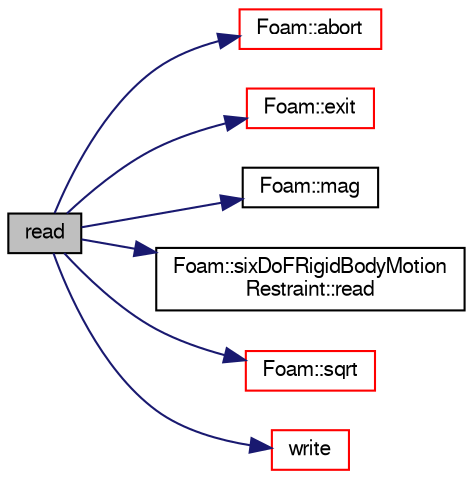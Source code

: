 digraph "read"
{
  bgcolor="transparent";
  edge [fontname="FreeSans",fontsize="10",labelfontname="FreeSans",labelfontsize="10"];
  node [fontname="FreeSans",fontsize="10",shape=record];
  rankdir="LR";
  Node310 [label="read",height=0.2,width=0.4,color="black", fillcolor="grey75", style="filled", fontcolor="black"];
  Node310 -> Node311 [color="midnightblue",fontsize="10",style="solid",fontname="FreeSans"];
  Node311 [label="Foam::abort",height=0.2,width=0.4,color="red",URL="$a21124.html#a447107a607d03e417307c203fa5fb44b"];
  Node310 -> Node354 [color="midnightblue",fontsize="10",style="solid",fontname="FreeSans"];
  Node354 [label="Foam::exit",height=0.2,width=0.4,color="red",URL="$a21124.html#a06ca7250d8e89caf05243ec094843642"];
  Node310 -> Node358 [color="midnightblue",fontsize="10",style="solid",fontname="FreeSans"];
  Node358 [label="Foam::mag",height=0.2,width=0.4,color="black",URL="$a21124.html#a929da2a3fdcf3dacbbe0487d3a330dae"];
  Node310 -> Node359 [color="midnightblue",fontsize="10",style="solid",fontname="FreeSans"];
  Node359 [label="Foam::sixDoFRigidBodyMotion\lRestraint::read",height=0.2,width=0.4,color="black",URL="$a29514.html#a5ecbaf540d084df264d7cf954b4897cb",tooltip="Update properties from given dictionary. "];
  Node310 -> Node360 [color="midnightblue",fontsize="10",style="solid",fontname="FreeSans"];
  Node360 [label="Foam::sqrt",height=0.2,width=0.4,color="red",URL="$a21124.html#a8616bd62eebf2342a80222fecb1bda71"];
  Node310 -> Node365 [color="midnightblue",fontsize="10",style="solid",fontname="FreeSans"];
  Node365 [label="write",height=0.2,width=0.4,color="red",URL="$a29502.html#a293fdfec8bdfbd5c3913ab4c9f3454ff",tooltip="Write. "];
}
